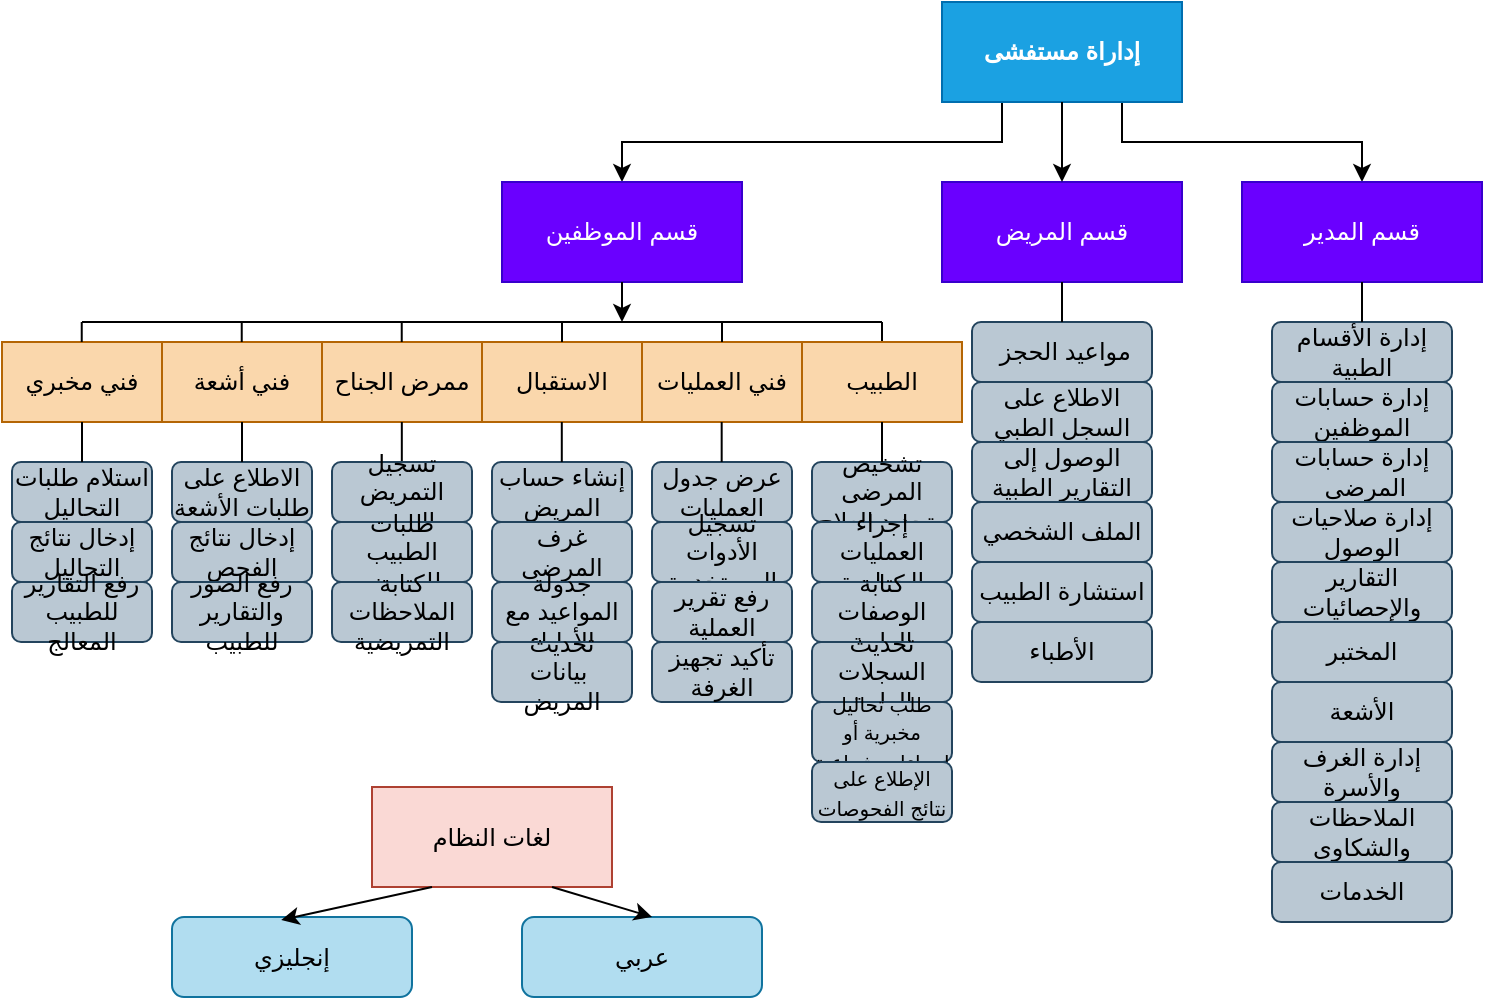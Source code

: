 <mxfile version="25.0.1">
  <diagram name="Page-1" id="oEUy1DEARkfJn71gl4QQ">
    <mxGraphModel dx="1016" dy="605" grid="1" gridSize="10" guides="1" tooltips="1" connect="1" arrows="1" fold="1" page="1" pageScale="1" pageWidth="850" pageHeight="1100" math="0" shadow="0">
      <root>
        <mxCell id="0" />
        <mxCell id="1" parent="0" />
        <mxCell id="cKUi2s86rgT73LPQN1W4-9" style="edgeStyle=orthogonalEdgeStyle;rounded=0;orthogonalLoop=1;jettySize=auto;html=1;exitX=0.75;exitY=1;exitDx=0;exitDy=0;entryX=0.5;entryY=0;entryDx=0;entryDy=0;" parent="1" source="cKUi2s86rgT73LPQN1W4-1" target="cKUi2s86rgT73LPQN1W4-4" edge="1">
          <mxGeometry relative="1" as="geometry" />
        </mxCell>
        <mxCell id="4jlpgEPcY52-hxKFDmjY-6" style="edgeStyle=orthogonalEdgeStyle;rounded=0;orthogonalLoop=1;jettySize=auto;html=1;exitX=0.25;exitY=1;exitDx=0;exitDy=0;entryX=0.5;entryY=0;entryDx=0;entryDy=0;" parent="1" source="cKUi2s86rgT73LPQN1W4-1" target="cKUi2s86rgT73LPQN1W4-3" edge="1">
          <mxGeometry relative="1" as="geometry" />
        </mxCell>
        <mxCell id="cKUi2s86rgT73LPQN1W4-1" value="&lt;b style=&quot;line-height: 220%;&quot;&gt;إداراة مستفشى&lt;/b&gt;" style="rounded=0;whiteSpace=wrap;html=1;fillColor=#1ba1e2;fontColor=#ffffff;strokeColor=#006EAF;" parent="1" vertex="1">
          <mxGeometry x="510" width="120" height="50" as="geometry" />
        </mxCell>
        <mxCell id="cKUi2s86rgT73LPQN1W4-2" value="قسم المريض" style="rounded=0;whiteSpace=wrap;html=1;fillColor=#6a00ff;fontColor=#ffffff;strokeColor=#3700CC;" parent="1" vertex="1">
          <mxGeometry x="510" y="90" width="120" height="50" as="geometry" />
        </mxCell>
        <mxCell id="cKUi2s86rgT73LPQN1W4-3" value="قسم الموظفين" style="rounded=0;whiteSpace=wrap;html=1;fillColor=#6a00ff;fontColor=#ffffff;strokeColor=#3700CC;" parent="1" vertex="1">
          <mxGeometry x="290" y="90" width="120" height="50" as="geometry" />
        </mxCell>
        <mxCell id="cKUi2s86rgT73LPQN1W4-4" value="قسم المدير" style="rounded=0;whiteSpace=wrap;html=1;fillColor=#6a00ff;fontColor=#ffffff;strokeColor=#3700CC;" parent="1" vertex="1">
          <mxGeometry x="660" y="90" width="120" height="50" as="geometry" />
        </mxCell>
        <mxCell id="cKUi2s86rgT73LPQN1W4-12" value="&lt;div&gt;إدارة الأقسام الطبية&lt;br&gt;&lt;/div&gt;" style="rounded=1;fillColor=#bac8d3;strokeColor=#23445d;verticalAlign=middle;align=center;spacingRight=0;spacingBottom=0;spacing=2;labelBackgroundColor=none;fontColor=default;whiteSpace=wrap;html=1;" parent="1" vertex="1">
          <mxGeometry x="675" y="160" width="90" height="30" as="geometry" />
        </mxCell>
        <mxCell id="cKUi2s86rgT73LPQN1W4-13" value="إدارة حسابات الموظفين" style="rounded=1;whiteSpace=wrap;html=1;fillColor=#bac8d3;strokeColor=#23445d;" parent="1" vertex="1">
          <mxGeometry x="675" y="190" width="90" height="30" as="geometry" />
        </mxCell>
        <mxCell id="cKUi2s86rgT73LPQN1W4-14" value="إدارة حسابات&lt;div&gt;&amp;nbsp;المرضى&lt;/div&gt;" style="rounded=1;whiteSpace=wrap;html=1;fillColor=#bac8d3;strokeColor=#23445d;" parent="1" vertex="1">
          <mxGeometry x="675" y="220" width="90" height="30" as="geometry" />
        </mxCell>
        <mxCell id="cKUi2s86rgT73LPQN1W4-22" value="&amp;nbsp;مواعيد الحجز" style="rounded=1;whiteSpace=wrap;html=1;fillColor=#bac8d3;strokeColor=#23445d;" parent="1" vertex="1">
          <mxGeometry x="525" y="160" width="90" height="30" as="geometry" />
        </mxCell>
        <mxCell id="cKUi2s86rgT73LPQN1W4-23" value="الاطلاع على السجل الطبي" style="rounded=1;whiteSpace=wrap;html=1;fillColor=#bac8d3;strokeColor=#23445d;" parent="1" vertex="1">
          <mxGeometry x="525" y="190" width="90" height="30" as="geometry" />
        </mxCell>
        <mxCell id="cKUi2s86rgT73LPQN1W4-24" value="الوصول إلى التقارير الطبية" style="rounded=1;whiteSpace=wrap;html=1;fillColor=#bac8d3;strokeColor=#23445d;" parent="1" vertex="1">
          <mxGeometry x="525" y="220" width="90" height="30" as="geometry" />
        </mxCell>
        <mxCell id="cKUi2s86rgT73LPQN1W4-26" value="الملف الشخصي" style="rounded=1;whiteSpace=wrap;html=1;fillColor=#bac8d3;strokeColor=#23445d;" parent="1" vertex="1">
          <mxGeometry x="525" y="250" width="90" height="30" as="geometry" />
        </mxCell>
        <mxCell id="cKUi2s86rgT73LPQN1W4-34" value="" style="endArrow=none;html=1;rounded=0;fillColor=#bac8d3;strokeColor=#23445d;" parent="1" edge="1">
          <mxGeometry width="50" height="50" relative="1" as="geometry">
            <mxPoint x="720" y="190" as="sourcePoint" />
            <mxPoint x="719.75" y="190" as="targetPoint" />
            <Array as="points">
              <mxPoint x="719.75" y="190" />
            </Array>
          </mxGeometry>
        </mxCell>
        <mxCell id="RN_IKHzcrK0DPIggvNhB-1" style="edgeStyle=orthogonalEdgeStyle;rounded=0;orthogonalLoop=1;jettySize=auto;html=1;exitX=0.5;exitY=1;exitDx=0;exitDy=0;" parent="1" source="cKUi2s86rgT73LPQN1W4-13" target="cKUi2s86rgT73LPQN1W4-13" edge="1">
          <mxGeometry relative="1" as="geometry" />
        </mxCell>
        <mxCell id="RN_IKHzcrK0DPIggvNhB-13" value="" style="endArrow=none;html=1;rounded=0;exitX=0.5;exitY=0;exitDx=0;exitDy=0;" parent="1" source="cKUi2s86rgT73LPQN1W4-22" edge="1">
          <mxGeometry width="50" height="50" relative="1" as="geometry">
            <mxPoint x="520" y="190" as="sourcePoint" />
            <mxPoint x="570" y="140" as="targetPoint" />
          </mxGeometry>
        </mxCell>
        <mxCell id="RN_IKHzcrK0DPIggvNhB-20" value="" style="endArrow=none;html=1;rounded=0;exitX=0.5;exitY=0;exitDx=0;exitDy=0;" parent="1" source="cKUi2s86rgT73LPQN1W4-12" edge="1">
          <mxGeometry width="50" height="50" relative="1" as="geometry">
            <mxPoint x="670" y="190" as="sourcePoint" />
            <mxPoint x="720" y="140" as="targetPoint" />
          </mxGeometry>
        </mxCell>
        <mxCell id="rC8pWTbFSoEOwvuvXqlR-1" value="استشارة الطبيب" style="rounded=1;whiteSpace=wrap;html=1;fillColor=#bac8d3;strokeColor=#23445d;" parent="1" vertex="1">
          <mxGeometry x="525" y="280" width="90" height="30" as="geometry" />
        </mxCell>
        <mxCell id="rC8pWTbFSoEOwvuvXqlR-3" value="الأطباء" style="rounded=1;whiteSpace=wrap;html=1;fillColor=#bac8d3;strokeColor=#23445d;" parent="1" vertex="1">
          <mxGeometry x="525" y="310" width="90" height="30" as="geometry" />
        </mxCell>
        <mxCell id="rC8pWTbFSoEOwvuvXqlR-5" value="إدارة صلاحيات الوصول" style="rounded=1;whiteSpace=wrap;html=1;fillColor=#bac8d3;strokeColor=#23445d;" parent="1" vertex="1">
          <mxGeometry x="675" y="250" width="90" height="30" as="geometry" />
        </mxCell>
        <mxCell id="rC8pWTbFSoEOwvuvXqlR-7" value="التقارير والإحصائيات" style="rounded=1;whiteSpace=wrap;html=1;fillColor=#bac8d3;strokeColor=#23445d;" parent="1" vertex="1">
          <mxGeometry x="675" y="280" width="90" height="30" as="geometry" />
        </mxCell>
        <mxCell id="4jlpgEPcY52-hxKFDmjY-3" value="" style="endArrow=classic;html=1;rounded=0;exitX=0.5;exitY=1;exitDx=0;exitDy=0;entryX=0.5;entryY=0;entryDx=0;entryDy=0;" parent="1" source="cKUi2s86rgT73LPQN1W4-1" target="cKUi2s86rgT73LPQN1W4-2" edge="1">
          <mxGeometry width="50" height="50" relative="1" as="geometry">
            <mxPoint x="570" y="260" as="sourcePoint" />
            <mxPoint x="620" y="210" as="targetPoint" />
          </mxGeometry>
        </mxCell>
        <mxCell id="4jlpgEPcY52-hxKFDmjY-19" value="الاستقبال" style="rounded=0;whiteSpace=wrap;html=1;fillColor=#fad7ac;strokeColor=#b46504;" parent="1" vertex="1">
          <mxGeometry x="280" y="170" width="80" height="40" as="geometry" />
        </mxCell>
        <mxCell id="4jlpgEPcY52-hxKFDmjY-20" value="فني العمليات" style="rounded=0;whiteSpace=wrap;html=1;fillColor=#fad7ac;strokeColor=#b46504;" parent="1" vertex="1">
          <mxGeometry x="360" y="170" width="80" height="40" as="geometry" />
        </mxCell>
        <mxCell id="4jlpgEPcY52-hxKFDmjY-29" value="ممرض الجناح" style="rounded=0;whiteSpace=wrap;html=1;fillColor=#fad7ac;strokeColor=#b46504;" parent="1" vertex="1">
          <mxGeometry x="200" y="170" width="80" height="40" as="geometry" />
        </mxCell>
        <mxCell id="4jlpgEPcY52-hxKFDmjY-32" value="المختبر" style="rounded=1;whiteSpace=wrap;html=1;fillColor=#bac8d3;strokeColor=#23445d;" parent="1" vertex="1">
          <mxGeometry x="675" y="310" width="90" height="30" as="geometry" />
        </mxCell>
        <mxCell id="4jlpgEPcY52-hxKFDmjY-33" value="إدارة الغرف والأسرة" style="rounded=1;whiteSpace=wrap;html=1;fillColor=#bac8d3;strokeColor=#23445d;" parent="1" vertex="1">
          <mxGeometry x="675" y="370" width="90" height="30" as="geometry" />
        </mxCell>
        <mxCell id="4jlpgEPcY52-hxKFDmjY-36" value="الملاحظات والشكاوى" style="rounded=1;whiteSpace=wrap;html=1;fillColor=#bac8d3;strokeColor=#23445d;" parent="1" vertex="1">
          <mxGeometry x="675" y="400" width="90" height="30" as="geometry" />
        </mxCell>
        <mxCell id="4jlpgEPcY52-hxKFDmjY-40" value="الأشعة" style="rounded=1;whiteSpace=wrap;html=1;fillColor=#bac8d3;strokeColor=#23445d;" parent="1" vertex="1">
          <mxGeometry x="675" y="340" width="90" height="30" as="geometry" />
        </mxCell>
        <mxCell id="4jlpgEPcY52-hxKFDmjY-42" value="الخدمات" style="rounded=1;whiteSpace=wrap;html=1;fillColor=#bac8d3;strokeColor=#23445d;" parent="1" vertex="1">
          <mxGeometry x="675" y="430" width="90" height="30" as="geometry" />
        </mxCell>
        <mxCell id="4jlpgEPcY52-hxKFDmjY-52" value="تشخيص المرضى وتحديد العلاج" style="rounded=1;whiteSpace=wrap;html=1;fillColor=#bac8d3;strokeColor=#23445d;strokeWidth=1;" parent="1" vertex="1">
          <mxGeometry x="445" y="230" width="70" height="30" as="geometry" />
        </mxCell>
        <mxCell id="4jlpgEPcY52-hxKFDmjY-53" value="إجراء العمليات الجراحية" style="rounded=1;whiteSpace=wrap;html=1;fillColor=#bac8d3;strokeColor=#23445d;strokeWidth=1;" parent="1" vertex="1">
          <mxGeometry x="445" y="260" width="70" height="30" as="geometry" />
        </mxCell>
        <mxCell id="4jlpgEPcY52-hxKFDmjY-54" value="كتابة الوصفات الطبية" style="rounded=1;whiteSpace=wrap;html=1;fillColor=#bac8d3;strokeColor=#23445d;strokeWidth=1;" parent="1" vertex="1">
          <mxGeometry x="445" y="290" width="70" height="30" as="geometry" />
        </mxCell>
        <mxCell id="4jlpgEPcY52-hxKFDmjY-55" value="تحديث السجلات الطبية" style="rounded=1;whiteSpace=wrap;html=1;fillColor=#bac8d3;strokeColor=#23445d;strokeWidth=1;" parent="1" vertex="1">
          <mxGeometry x="445" y="320" width="70" height="30" as="geometry" />
        </mxCell>
        <mxCell id="4jlpgEPcY52-hxKFDmjY-62" value="" style="endArrow=none;html=1;rounded=0;" parent="1" edge="1">
          <mxGeometry width="50" height="50" relative="1" as="geometry">
            <mxPoint x="80" y="160" as="sourcePoint" />
            <mxPoint x="480" y="160" as="targetPoint" />
          </mxGeometry>
        </mxCell>
        <mxCell id="4jlpgEPcY52-hxKFDmjY-66" value="" style="endArrow=none;html=1;rounded=0;exitX=0.5;exitY=0;exitDx=0;exitDy=0;" parent="1" edge="1">
          <mxGeometry width="50" height="50" relative="1" as="geometry">
            <mxPoint x="480" y="170" as="sourcePoint" />
            <mxPoint x="480" y="160" as="targetPoint" />
          </mxGeometry>
        </mxCell>
        <mxCell id="4jlpgEPcY52-hxKFDmjY-70" value="" style="endArrow=none;html=1;rounded=0;exitX=0.5;exitY=0;exitDx=0;exitDy=0;" parent="1" edge="1">
          <mxGeometry width="50" height="50" relative="1" as="geometry">
            <mxPoint x="320" y="170" as="sourcePoint" />
            <mxPoint x="320" y="160" as="targetPoint" />
          </mxGeometry>
        </mxCell>
        <mxCell id="4jlpgEPcY52-hxKFDmjY-71" value="" style="endArrow=none;html=1;rounded=0;exitX=0.5;exitY=0;exitDx=0;exitDy=0;" parent="1" source="4jlpgEPcY52-hxKFDmjY-20" edge="1">
          <mxGeometry width="50" height="50" relative="1" as="geometry">
            <mxPoint x="350" y="210" as="sourcePoint" />
            <mxPoint x="400" y="160" as="targetPoint" />
          </mxGeometry>
        </mxCell>
        <mxCell id="4jlpgEPcY52-hxKFDmjY-72" value="" style="endArrow=classic;html=1;rounded=0;exitX=0.5;exitY=1;exitDx=0;exitDy=0;" parent="1" source="cKUi2s86rgT73LPQN1W4-3" edge="1">
          <mxGeometry width="50" height="50" relative="1" as="geometry">
            <mxPoint x="300" y="200" as="sourcePoint" />
            <mxPoint x="350" y="160" as="targetPoint" />
          </mxGeometry>
        </mxCell>
        <mxCell id="4jlpgEPcY52-hxKFDmjY-74" value="الطبيب" style="rounded=0;whiteSpace=wrap;html=1;fillColor=#fad7ac;strokeColor=#b46504;" parent="1" vertex="1">
          <mxGeometry x="440" y="170" width="80" height="40" as="geometry" />
        </mxCell>
        <mxCell id="4jlpgEPcY52-hxKFDmjY-79" value="إدخال نتائج التحاليل" style="rounded=1;whiteSpace=wrap;html=1;fillColor=#bac8d3;strokeColor=#23445d;strokeWidth=1;" parent="1" vertex="1">
          <mxGeometry x="45" y="260" width="70" height="30" as="geometry" />
        </mxCell>
        <mxCell id="4jlpgEPcY52-hxKFDmjY-80" value="رفع التقارير للطبيب المعالج" style="rounded=1;whiteSpace=wrap;html=1;fillColor=#bac8d3;strokeColor=#23445d;strokeWidth=1;" parent="1" vertex="1">
          <mxGeometry x="45" y="290" width="70" height="30" as="geometry" />
        </mxCell>
        <mxCell id="4jlpgEPcY52-hxKFDmjY-83" value="الاطلاع على طلبات الأشعة" style="rounded=1;whiteSpace=wrap;html=1;fillColor=#bac8d3;strokeColor=#23445d;strokeWidth=1;" parent="1" vertex="1">
          <mxGeometry x="125" y="230" width="70" height="30" as="geometry" />
        </mxCell>
        <mxCell id="4jlpgEPcY52-hxKFDmjY-84" value="إدخال نتائج&lt;br&gt;الفحص" style="rounded=1;whiteSpace=wrap;html=1;fillColor=#bac8d3;strokeColor=#23445d;strokeWidth=1;" parent="1" vertex="1">
          <mxGeometry x="125" y="260" width="70" height="30" as="geometry" />
        </mxCell>
        <mxCell id="4jlpgEPcY52-hxKFDmjY-90" value="" style="endArrow=none;html=1;rounded=0;exitX=0.5;exitY=0;exitDx=0;exitDy=0;" parent="1" source="4jlpgEPcY52-hxKFDmjY-52" edge="1">
          <mxGeometry width="50" height="50" relative="1" as="geometry">
            <mxPoint x="430" y="260" as="sourcePoint" />
            <mxPoint x="480" y="210" as="targetPoint" />
          </mxGeometry>
        </mxCell>
        <mxCell id="4jlpgEPcY52-hxKFDmjY-91" value="لغات النظام" style="rounded=0;whiteSpace=wrap;html=1;fillColor=#fad9d5;strokeColor=#ae4132;" parent="1" vertex="1">
          <mxGeometry x="225" y="392.5" width="120" height="50" as="geometry" />
        </mxCell>
        <mxCell id="4jlpgEPcY52-hxKFDmjY-95" value="إنجليزي" style="rounded=1;whiteSpace=wrap;html=1;fillColor=#b1ddf0;strokeColor=#10739e;" parent="1" vertex="1">
          <mxGeometry x="125" y="457.5" width="120" height="40" as="geometry" />
        </mxCell>
        <mxCell id="4jlpgEPcY52-hxKFDmjY-96" value="عربي" style="rounded=1;whiteSpace=wrap;html=1;fillColor=#b1ddf0;strokeColor=#10739e;" parent="1" vertex="1">
          <mxGeometry x="300" y="457.5" width="120" height="40" as="geometry" />
        </mxCell>
        <mxCell id="4jlpgEPcY52-hxKFDmjY-98" value="" style="endArrow=classic;html=1;rounded=0;exitX=0.75;exitY=1;exitDx=0;exitDy=0;entryX=0.542;entryY=0;entryDx=0;entryDy=0;entryPerimeter=0;" parent="1" source="4jlpgEPcY52-hxKFDmjY-91" target="4jlpgEPcY52-hxKFDmjY-96" edge="1">
          <mxGeometry width="50" height="50" relative="1" as="geometry">
            <mxPoint x="380" y="462.5" as="sourcePoint" />
            <mxPoint x="410" y="462.5" as="targetPoint" />
            <Array as="points" />
          </mxGeometry>
        </mxCell>
        <mxCell id="4jlpgEPcY52-hxKFDmjY-100" value="" style="endArrow=classic;html=1;rounded=0;exitX=0.25;exitY=1;exitDx=0;exitDy=0;entryX=0.455;entryY=0.038;entryDx=0;entryDy=0;entryPerimeter=0;" parent="1" source="4jlpgEPcY52-hxKFDmjY-91" target="4jlpgEPcY52-hxKFDmjY-95" edge="1">
          <mxGeometry width="50" height="50" relative="1" as="geometry">
            <mxPoint x="110" y="502.5" as="sourcePoint" />
            <mxPoint x="160" y="452.5" as="targetPoint" />
          </mxGeometry>
        </mxCell>
        <mxCell id="0znyNSBy0nTOqNC2vZ0c-1" value="فني أشعة" style="rounded=0;whiteSpace=wrap;html=1;fillColor=#fad7ac;strokeColor=#b46504;" parent="1" vertex="1">
          <mxGeometry x="120" y="170" width="80" height="40" as="geometry" />
        </mxCell>
        <mxCell id="0znyNSBy0nTOqNC2vZ0c-2" value="فني مخبري" style="rounded=0;whiteSpace=wrap;html=1;fillColor=#fad7ac;strokeColor=#b46504;" parent="1" vertex="1">
          <mxGeometry x="40" y="170" width="80" height="40" as="geometry" />
        </mxCell>
        <mxCell id="0znyNSBy0nTOqNC2vZ0c-7" value="" style="endArrow=none;html=1;rounded=0;exitX=0.5;exitY=0;exitDx=0;exitDy=0;" parent="1" source="4jlpgEPcY52-hxKFDmjY-83" edge="1">
          <mxGeometry width="50" height="50" relative="1" as="geometry">
            <mxPoint x="110" y="260" as="sourcePoint" />
            <mxPoint x="160" y="210" as="targetPoint" />
          </mxGeometry>
        </mxCell>
        <mxCell id="0znyNSBy0nTOqNC2vZ0c-8" value="&lt;font style=&quot;font-size: 10px;&quot;&gt;طلب تحاليل مخبرية أو إجراءات شعاعية&lt;/font&gt;" style="rounded=1;whiteSpace=wrap;html=1;fillColor=#bac8d3;strokeColor=#23445d;strokeWidth=1;" parent="1" vertex="1">
          <mxGeometry x="445" y="350" width="70" height="30" as="geometry" />
        </mxCell>
        <mxCell id="0znyNSBy0nTOqNC2vZ0c-9" value="&lt;font style=&quot;font-size: 10px;&quot;&gt;الإطلاع على نتائج الفحوصات&lt;/font&gt;" style="rounded=1;whiteSpace=wrap;html=1;fillColor=#bac8d3;strokeColor=#23445d;strokeWidth=1;" parent="1" vertex="1">
          <mxGeometry x="445" y="380" width="70" height="30" as="geometry" />
        </mxCell>
        <mxCell id="0znyNSBy0nTOqNC2vZ0c-10" value="إنشاء حساب المريض" style="rounded=1;whiteSpace=wrap;html=1;fillColor=#bac8d3;strokeColor=#23445d;strokeWidth=1;" parent="1" vertex="1">
          <mxGeometry x="285" y="230" width="70" height="30" as="geometry" />
        </mxCell>
        <mxCell id="0znyNSBy0nTOqNC2vZ0c-11" value="غرف المرضى" style="rounded=1;whiteSpace=wrap;html=1;fillColor=#bac8d3;strokeColor=#23445d;strokeWidth=1;" parent="1" vertex="1">
          <mxGeometry x="285" y="260" width="70" height="30" as="geometry" />
        </mxCell>
        <mxCell id="0znyNSBy0nTOqNC2vZ0c-12" value="جدولة المواعيد مع الأطباء" style="rounded=1;whiteSpace=wrap;html=1;fillColor=#bac8d3;strokeColor=#23445d;strokeWidth=1;" parent="1" vertex="1">
          <mxGeometry x="285" y="290" width="70" height="30" as="geometry" />
        </mxCell>
        <mxCell id="0znyNSBy0nTOqNC2vZ0c-13" value="تحديث بيانات&amp;nbsp;&lt;br&gt;المريض" style="rounded=1;whiteSpace=wrap;html=1;fillColor=#bac8d3;strokeColor=#23445d;strokeWidth=1;" parent="1" vertex="1">
          <mxGeometry x="285" y="320" width="70" height="30" as="geometry" />
        </mxCell>
        <mxCell id="0znyNSBy0nTOqNC2vZ0c-14" value="استلام طلبات التحاليل" style="rounded=1;whiteSpace=wrap;html=1;fillColor=#bac8d3;strokeColor=#23445d;strokeWidth=1;" parent="1" vertex="1">
          <mxGeometry x="45" y="230" width="70" height="30" as="geometry" />
        </mxCell>
        <mxCell id="0znyNSBy0nTOqNC2vZ0c-15" value="" style="endArrow=none;html=1;rounded=0;exitX=0.5;exitY=0;exitDx=0;exitDy=0;" parent="1" source="0znyNSBy0nTOqNC2vZ0c-14" edge="1">
          <mxGeometry width="50" height="50" relative="1" as="geometry">
            <mxPoint x="30" y="260" as="sourcePoint" />
            <mxPoint x="80" y="210" as="targetPoint" />
          </mxGeometry>
        </mxCell>
        <mxCell id="0znyNSBy0nTOqNC2vZ0c-16" value="رفع الصور والتقارير للطبيب" style="rounded=1;whiteSpace=wrap;html=1;fillColor=#bac8d3;strokeColor=#23445d;strokeWidth=1;" parent="1" vertex="1">
          <mxGeometry x="125" y="290" width="70" height="30" as="geometry" />
        </mxCell>
        <mxCell id="0znyNSBy0nTOqNC2vZ0c-19" value="" style="endArrow=none;html=1;rounded=0;exitX=0.5;exitY=0;exitDx=0;exitDy=0;" parent="1" edge="1">
          <mxGeometry width="50" height="50" relative="1" as="geometry">
            <mxPoint x="239.91" y="230" as="sourcePoint" />
            <mxPoint x="239.91" y="210" as="targetPoint" />
          </mxGeometry>
        </mxCell>
        <mxCell id="0znyNSBy0nTOqNC2vZ0c-20" value="تسجيل التمريض&lt;br&gt;اليومي" style="rounded=1;whiteSpace=wrap;html=1;fillColor=#bac8d3;strokeColor=#23445d;strokeWidth=1;" parent="1" vertex="1">
          <mxGeometry x="205" y="230" width="70" height="30" as="geometry" />
        </mxCell>
        <mxCell id="0znyNSBy0nTOqNC2vZ0c-21" value="طلبات الطبيب&lt;br&gt;للمريض" style="rounded=1;whiteSpace=wrap;html=1;fillColor=#bac8d3;strokeColor=#23445d;strokeWidth=1;" parent="1" vertex="1">
          <mxGeometry x="205" y="260" width="70" height="30" as="geometry" />
        </mxCell>
        <mxCell id="0znyNSBy0nTOqNC2vZ0c-22" value="كتابة الملاحظات التمريضية" style="rounded=1;whiteSpace=wrap;html=1;fillColor=#bac8d3;strokeColor=#23445d;strokeWidth=1;" parent="1" vertex="1">
          <mxGeometry x="205" y="290" width="70" height="30" as="geometry" />
        </mxCell>
        <mxCell id="0znyNSBy0nTOqNC2vZ0c-23" value="" style="endArrow=none;html=1;rounded=0;exitX=0.5;exitY=0;exitDx=0;exitDy=0;" parent="1" edge="1">
          <mxGeometry width="50" height="50" relative="1" as="geometry">
            <mxPoint x="319.9" y="230" as="sourcePoint" />
            <mxPoint x="319.9" y="210" as="targetPoint" />
          </mxGeometry>
        </mxCell>
        <mxCell id="0znyNSBy0nTOqNC2vZ0c-26" value="" style="endArrow=none;html=1;rounded=0;exitX=0.5;exitY=0;exitDx=0;exitDy=0;" parent="1" edge="1">
          <mxGeometry width="50" height="50" relative="1" as="geometry">
            <mxPoint x="239.87" y="170" as="sourcePoint" />
            <mxPoint x="239.87" y="160" as="targetPoint" />
          </mxGeometry>
        </mxCell>
        <mxCell id="0znyNSBy0nTOqNC2vZ0c-28" value="" style="endArrow=none;html=1;rounded=0;exitX=0.5;exitY=0;exitDx=0;exitDy=0;" parent="1" edge="1">
          <mxGeometry width="50" height="50" relative="1" as="geometry">
            <mxPoint x="159.87" y="170" as="sourcePoint" />
            <mxPoint x="159.87" y="160" as="targetPoint" />
          </mxGeometry>
        </mxCell>
        <mxCell id="0znyNSBy0nTOqNC2vZ0c-30" value="" style="endArrow=none;html=1;rounded=0;exitX=0.5;exitY=0;exitDx=0;exitDy=0;" parent="1" edge="1">
          <mxGeometry width="50" height="50" relative="1" as="geometry">
            <mxPoint x="79.87" y="170" as="sourcePoint" />
            <mxPoint x="79.87" y="160" as="targetPoint" />
          </mxGeometry>
        </mxCell>
        <mxCell id="2OF8xzhlZMSvl0guk0YB-1" value="عرض جدول العمليات" style="rounded=1;whiteSpace=wrap;html=1;fillColor=#bac8d3;strokeColor=#23445d;strokeWidth=1;" parent="1" vertex="1">
          <mxGeometry x="365" y="230" width="70" height="30" as="geometry" />
        </mxCell>
        <mxCell id="2OF8xzhlZMSvl0guk0YB-2" value="تسجيل الأدوات المستخدمة" style="rounded=1;whiteSpace=wrap;html=1;fillColor=#bac8d3;strokeColor=#23445d;strokeWidth=1;" parent="1" vertex="1">
          <mxGeometry x="365" y="260" width="70" height="30" as="geometry" />
        </mxCell>
        <mxCell id="2OF8xzhlZMSvl0guk0YB-3" value="رفع تقرير العملية" style="rounded=1;whiteSpace=wrap;html=1;fillColor=#bac8d3;strokeColor=#23445d;strokeWidth=1;" parent="1" vertex="1">
          <mxGeometry x="365" y="290" width="70" height="30" as="geometry" />
        </mxCell>
        <mxCell id="2OF8xzhlZMSvl0guk0YB-4" value="تأكيد تجهيز الغرفة" style="rounded=1;whiteSpace=wrap;html=1;fillColor=#bac8d3;strokeColor=#23445d;strokeWidth=1;" parent="1" vertex="1">
          <mxGeometry x="365" y="320" width="70" height="30" as="geometry" />
        </mxCell>
        <mxCell id="2OF8xzhlZMSvl0guk0YB-5" value="" style="endArrow=none;html=1;rounded=0;exitX=0.5;exitY=0;exitDx=0;exitDy=0;" parent="1" edge="1">
          <mxGeometry width="50" height="50" relative="1" as="geometry">
            <mxPoint x="399.84" y="230" as="sourcePoint" />
            <mxPoint x="399.84" y="210" as="targetPoint" />
          </mxGeometry>
        </mxCell>
      </root>
    </mxGraphModel>
  </diagram>
</mxfile>
